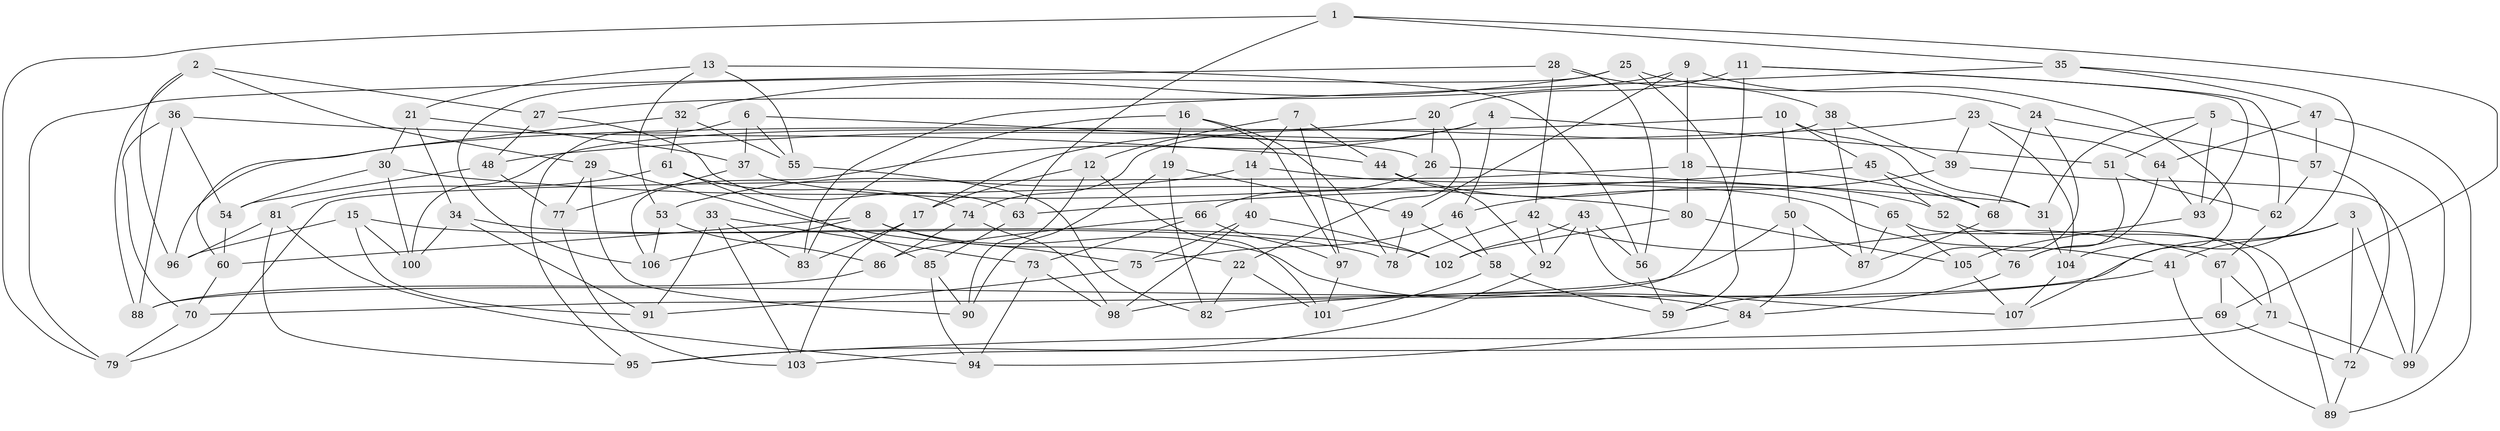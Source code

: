 // Generated by graph-tools (version 1.1) at 2025/38/03/09/25 02:38:14]
// undirected, 107 vertices, 214 edges
graph export_dot {
graph [start="1"]
  node [color=gray90,style=filled];
  1;
  2;
  3;
  4;
  5;
  6;
  7;
  8;
  9;
  10;
  11;
  12;
  13;
  14;
  15;
  16;
  17;
  18;
  19;
  20;
  21;
  22;
  23;
  24;
  25;
  26;
  27;
  28;
  29;
  30;
  31;
  32;
  33;
  34;
  35;
  36;
  37;
  38;
  39;
  40;
  41;
  42;
  43;
  44;
  45;
  46;
  47;
  48;
  49;
  50;
  51;
  52;
  53;
  54;
  55;
  56;
  57;
  58;
  59;
  60;
  61;
  62;
  63;
  64;
  65;
  66;
  67;
  68;
  69;
  70;
  71;
  72;
  73;
  74;
  75;
  76;
  77;
  78;
  79;
  80;
  81;
  82;
  83;
  84;
  85;
  86;
  87;
  88;
  89;
  90;
  91;
  92;
  93;
  94;
  95;
  96;
  97;
  98;
  99;
  100;
  101;
  102;
  103;
  104;
  105;
  106;
  107;
  1 -- 69;
  1 -- 79;
  1 -- 35;
  1 -- 63;
  2 -- 29;
  2 -- 88;
  2 -- 96;
  2 -- 27;
  3 -- 88;
  3 -- 72;
  3 -- 99;
  3 -- 41;
  4 -- 51;
  4 -- 17;
  4 -- 106;
  4 -- 46;
  5 -- 31;
  5 -- 93;
  5 -- 99;
  5 -- 51;
  6 -- 26;
  6 -- 55;
  6 -- 37;
  6 -- 95;
  7 -- 12;
  7 -- 97;
  7 -- 44;
  7 -- 14;
  8 -- 84;
  8 -- 106;
  8 -- 22;
  8 -- 60;
  9 -- 49;
  9 -- 27;
  9 -- 18;
  9 -- 24;
  10 -- 31;
  10 -- 45;
  10 -- 50;
  10 -- 96;
  11 -- 98;
  11 -- 20;
  11 -- 62;
  11 -- 93;
  12 -- 101;
  12 -- 17;
  12 -- 90;
  13 -- 53;
  13 -- 55;
  13 -- 56;
  13 -- 21;
  14 -- 40;
  14 -- 53;
  14 -- 41;
  15 -- 100;
  15 -- 91;
  15 -- 96;
  15 -- 102;
  16 -- 78;
  16 -- 83;
  16 -- 97;
  16 -- 19;
  17 -- 83;
  17 -- 103;
  18 -- 68;
  18 -- 79;
  18 -- 80;
  19 -- 82;
  19 -- 49;
  19 -- 90;
  20 -- 100;
  20 -- 22;
  20 -- 26;
  21 -- 37;
  21 -- 30;
  21 -- 34;
  22 -- 82;
  22 -- 101;
  23 -- 64;
  23 -- 39;
  23 -- 48;
  23 -- 104;
  24 -- 68;
  24 -- 57;
  24 -- 59;
  25 -- 107;
  25 -- 59;
  25 -- 32;
  25 -- 106;
  26 -- 31;
  26 -- 66;
  27 -- 63;
  27 -- 48;
  28 -- 38;
  28 -- 79;
  28 -- 42;
  28 -- 56;
  29 -- 75;
  29 -- 90;
  29 -- 77;
  30 -- 100;
  30 -- 54;
  30 -- 80;
  31 -- 104;
  32 -- 61;
  32 -- 60;
  32 -- 55;
  33 -- 83;
  33 -- 73;
  33 -- 103;
  33 -- 91;
  34 -- 100;
  34 -- 78;
  34 -- 91;
  35 -- 47;
  35 -- 104;
  35 -- 83;
  36 -- 88;
  36 -- 70;
  36 -- 44;
  36 -- 54;
  37 -- 77;
  37 -- 52;
  38 -- 74;
  38 -- 39;
  38 -- 87;
  39 -- 99;
  39 -- 46;
  40 -- 75;
  40 -- 98;
  40 -- 102;
  41 -- 89;
  41 -- 82;
  42 -- 92;
  42 -- 67;
  42 -- 78;
  43 -- 107;
  43 -- 92;
  43 -- 102;
  43 -- 56;
  44 -- 92;
  44 -- 65;
  45 -- 52;
  45 -- 63;
  45 -- 68;
  46 -- 75;
  46 -- 58;
  47 -- 89;
  47 -- 57;
  47 -- 64;
  48 -- 77;
  48 -- 54;
  49 -- 78;
  49 -- 58;
  50 -- 84;
  50 -- 87;
  50 -- 70;
  51 -- 76;
  51 -- 62;
  52 -- 76;
  52 -- 89;
  53 -- 106;
  53 -- 86;
  54 -- 60;
  55 -- 82;
  56 -- 59;
  57 -- 62;
  57 -- 72;
  58 -- 59;
  58 -- 101;
  60 -- 70;
  61 -- 81;
  61 -- 85;
  61 -- 74;
  62 -- 67;
  63 -- 85;
  64 -- 93;
  64 -- 76;
  65 -- 71;
  65 -- 105;
  65 -- 87;
  66 -- 86;
  66 -- 97;
  66 -- 73;
  67 -- 69;
  67 -- 71;
  68 -- 87;
  69 -- 95;
  69 -- 72;
  70 -- 79;
  71 -- 99;
  71 -- 103;
  72 -- 89;
  73 -- 94;
  73 -- 98;
  74 -- 98;
  74 -- 86;
  75 -- 91;
  76 -- 84;
  77 -- 103;
  80 -- 102;
  80 -- 105;
  81 -- 95;
  81 -- 94;
  81 -- 96;
  84 -- 94;
  85 -- 90;
  85 -- 94;
  86 -- 88;
  92 -- 95;
  93 -- 105;
  97 -- 101;
  104 -- 107;
  105 -- 107;
}
